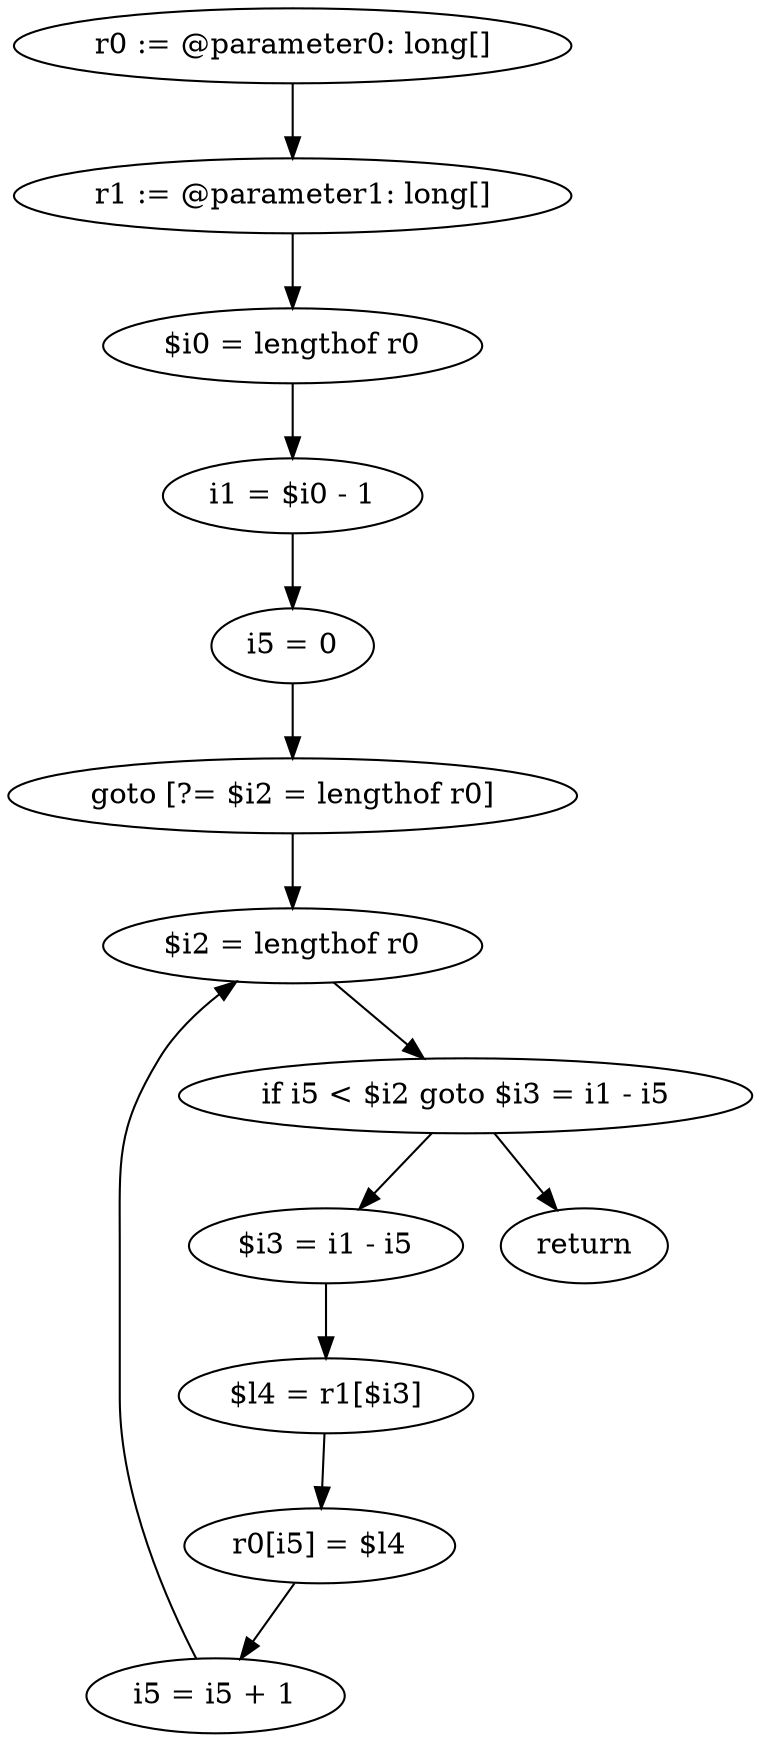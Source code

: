digraph "unitGraph" {
    "r0 := @parameter0: long[]"
    "r1 := @parameter1: long[]"
    "$i0 = lengthof r0"
    "i1 = $i0 - 1"
    "i5 = 0"
    "goto [?= $i2 = lengthof r0]"
    "$i3 = i1 - i5"
    "$l4 = r1[$i3]"
    "r0[i5] = $l4"
    "i5 = i5 + 1"
    "$i2 = lengthof r0"
    "if i5 < $i2 goto $i3 = i1 - i5"
    "return"
    "r0 := @parameter0: long[]"->"r1 := @parameter1: long[]";
    "r1 := @parameter1: long[]"->"$i0 = lengthof r0";
    "$i0 = lengthof r0"->"i1 = $i0 - 1";
    "i1 = $i0 - 1"->"i5 = 0";
    "i5 = 0"->"goto [?= $i2 = lengthof r0]";
    "goto [?= $i2 = lengthof r0]"->"$i2 = lengthof r0";
    "$i3 = i1 - i5"->"$l4 = r1[$i3]";
    "$l4 = r1[$i3]"->"r0[i5] = $l4";
    "r0[i5] = $l4"->"i5 = i5 + 1";
    "i5 = i5 + 1"->"$i2 = lengthof r0";
    "$i2 = lengthof r0"->"if i5 < $i2 goto $i3 = i1 - i5";
    "if i5 < $i2 goto $i3 = i1 - i5"->"return";
    "if i5 < $i2 goto $i3 = i1 - i5"->"$i3 = i1 - i5";
}
